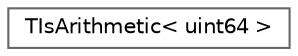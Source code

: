 digraph "Graphical Class Hierarchy"
{
 // INTERACTIVE_SVG=YES
 // LATEX_PDF_SIZE
  bgcolor="transparent";
  edge [fontname=Helvetica,fontsize=10,labelfontname=Helvetica,labelfontsize=10];
  node [fontname=Helvetica,fontsize=10,shape=box,height=0.2,width=0.4];
  rankdir="LR";
  Node0 [id="Node000000",label="TIsArithmetic\< uint64 \>",height=0.2,width=0.4,color="grey40", fillcolor="white", style="filled",URL="$d5/d7e/structTIsArithmetic_3_01uint64_01_4.html",tooltip=" "];
}
